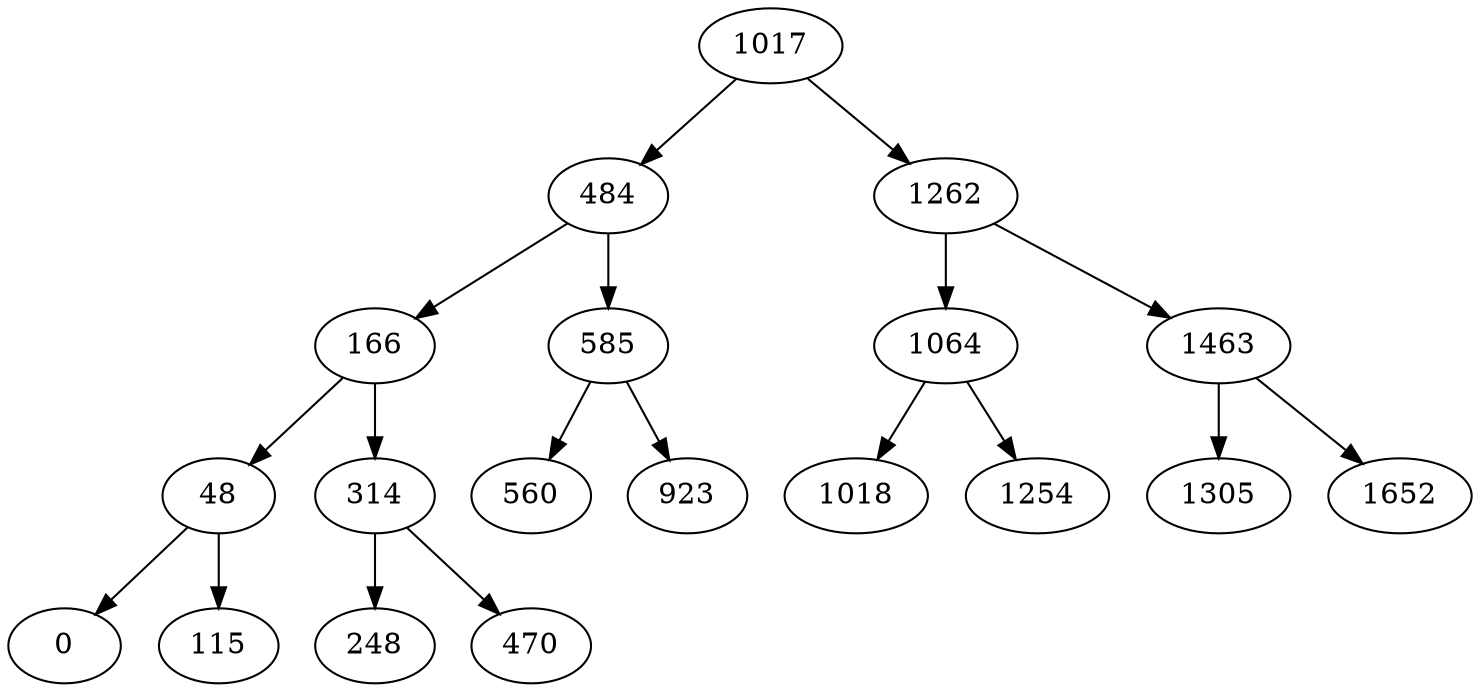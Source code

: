 digraph AVLBaum
{
1017 -> 484;
1017 -> 1262;
484 -> 166;
484 -> 585;
166 -> 48;
166 -> 314;
48 -> 0;
48 -> 115;
314 -> 248;
314 -> 470;
585 -> 560;
585 -> 923;
1262 -> 1064;
1262 -> 1463;
1064 -> 1018;
1064 -> 1254;
1463 -> 1305;
1463 -> 1652;
}
